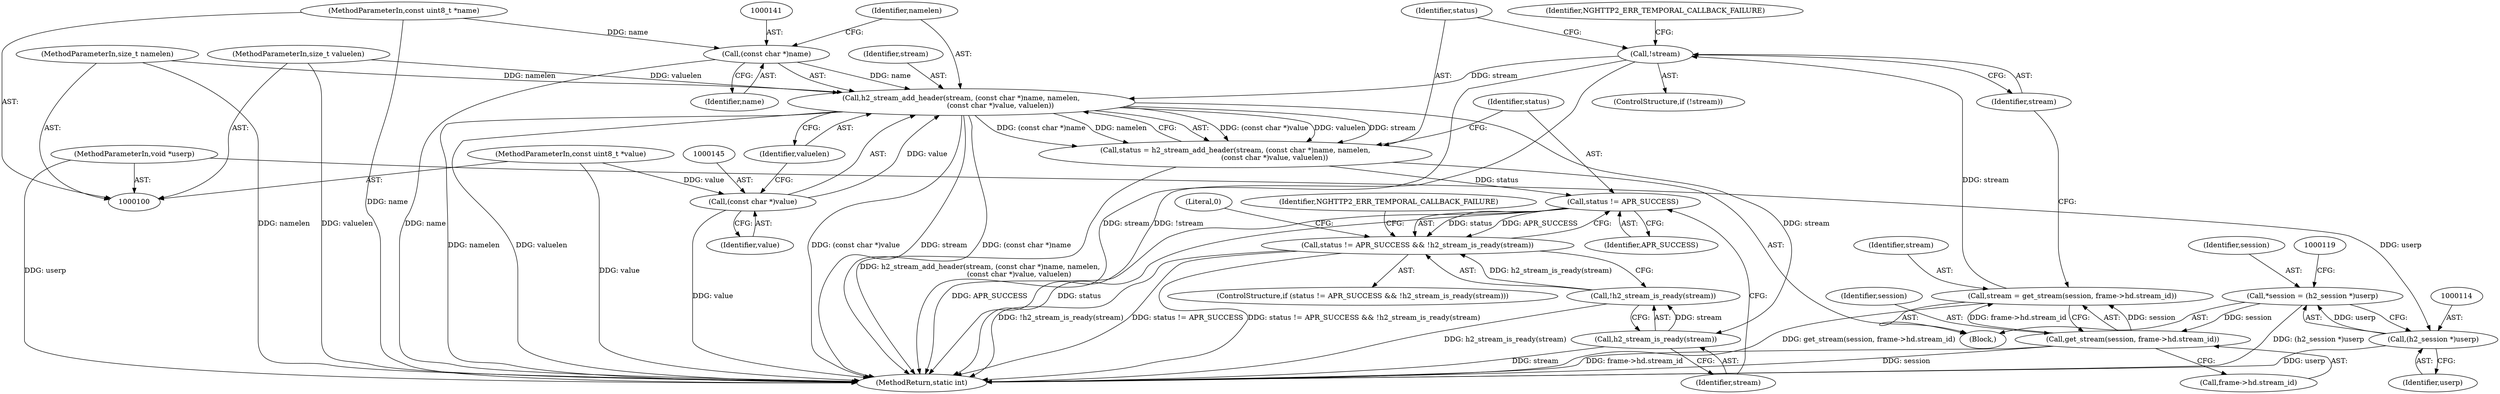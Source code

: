 digraph "1_httpd_29c63b786ae028d82405421585e91283c8fa0da3@pointer" {
"1000138" [label="(Call,h2_stream_add_header(stream, (const char *)name, namelen,\n                                   (const char *)value, valuelen))"];
"1000131" [label="(Call,!stream)"];
"1000121" [label="(Call,stream = get_stream(session, frame->hd.stream_id))"];
"1000123" [label="(Call,get_stream(session, frame->hd.stream_id))"];
"1000111" [label="(Call,*session = (h2_session *)userp)"];
"1000113" [label="(Call,(h2_session *)userp)"];
"1000108" [label="(MethodParameterIn,void *userp)"];
"1000140" [label="(Call,(const char *)name)"];
"1000103" [label="(MethodParameterIn,const uint8_t *name)"];
"1000104" [label="(MethodParameterIn,size_t namelen)"];
"1000144" [label="(Call,(const char *)value)"];
"1000105" [label="(MethodParameterIn,const uint8_t *value)"];
"1000106" [label="(MethodParameterIn,size_t valuelen)"];
"1000136" [label="(Call,status = h2_stream_add_header(stream, (const char *)name, namelen,\n                                   (const char *)value, valuelen))"];
"1000150" [label="(Call,status != APR_SUCCESS)"];
"1000149" [label="(Call,status != APR_SUCCESS && !h2_stream_is_ready(stream))"];
"1000154" [label="(Call,h2_stream_is_ready(stream))"];
"1000153" [label="(Call,!h2_stream_is_ready(stream))"];
"1000139" [label="(Identifier,stream)"];
"1000122" [label="(Identifier,stream)"];
"1000151" [label="(Identifier,status)"];
"1000130" [label="(ControlStructure,if (!stream))"];
"1000137" [label="(Identifier,status)"];
"1000143" [label="(Identifier,namelen)"];
"1000155" [label="(Identifier,stream)"];
"1000104" [label="(MethodParameterIn,size_t namelen)"];
"1000111" [label="(Call,*session = (h2_session *)userp)"];
"1000109" [label="(Block,)"];
"1000140" [label="(Call,(const char *)name)"];
"1000113" [label="(Call,(h2_session *)userp)"];
"1000161" [label="(MethodReturn,static int)"];
"1000142" [label="(Identifier,name)"];
"1000136" [label="(Call,status = h2_stream_add_header(stream, (const char *)name, namelen,\n                                   (const char *)value, valuelen))"];
"1000138" [label="(Call,h2_stream_add_header(stream, (const char *)name, namelen,\n                                   (const char *)value, valuelen))"];
"1000135" [label="(Identifier,NGHTTP2_ERR_TEMPORAL_CALLBACK_FAILURE)"];
"1000147" [label="(Identifier,valuelen)"];
"1000108" [label="(MethodParameterIn,void *userp)"];
"1000148" [label="(ControlStructure,if (status != APR_SUCCESS && !h2_stream_is_ready(stream)))"];
"1000160" [label="(Literal,0)"];
"1000146" [label="(Identifier,value)"];
"1000124" [label="(Identifier,session)"];
"1000153" [label="(Call,!h2_stream_is_ready(stream))"];
"1000131" [label="(Call,!stream)"];
"1000125" [label="(Call,frame->hd.stream_id)"];
"1000112" [label="(Identifier,session)"];
"1000103" [label="(MethodParameterIn,const uint8_t *name)"];
"1000106" [label="(MethodParameterIn,size_t valuelen)"];
"1000149" [label="(Call,status != APR_SUCCESS && !h2_stream_is_ready(stream))"];
"1000154" [label="(Call,h2_stream_is_ready(stream))"];
"1000115" [label="(Identifier,userp)"];
"1000132" [label="(Identifier,stream)"];
"1000152" [label="(Identifier,APR_SUCCESS)"];
"1000105" [label="(MethodParameterIn,const uint8_t *value)"];
"1000150" [label="(Call,status != APR_SUCCESS)"];
"1000158" [label="(Identifier,NGHTTP2_ERR_TEMPORAL_CALLBACK_FAILURE)"];
"1000121" [label="(Call,stream = get_stream(session, frame->hd.stream_id))"];
"1000123" [label="(Call,get_stream(session, frame->hd.stream_id))"];
"1000144" [label="(Call,(const char *)value)"];
"1000138" -> "1000136"  [label="AST: "];
"1000138" -> "1000147"  [label="CFG: "];
"1000139" -> "1000138"  [label="AST: "];
"1000140" -> "1000138"  [label="AST: "];
"1000143" -> "1000138"  [label="AST: "];
"1000144" -> "1000138"  [label="AST: "];
"1000147" -> "1000138"  [label="AST: "];
"1000136" -> "1000138"  [label="CFG: "];
"1000138" -> "1000161"  [label="DDG: stream"];
"1000138" -> "1000161"  [label="DDG: (const char *)name"];
"1000138" -> "1000161"  [label="DDG: (const char *)value"];
"1000138" -> "1000161"  [label="DDG: namelen"];
"1000138" -> "1000161"  [label="DDG: valuelen"];
"1000138" -> "1000136"  [label="DDG: (const char *)value"];
"1000138" -> "1000136"  [label="DDG: valuelen"];
"1000138" -> "1000136"  [label="DDG: stream"];
"1000138" -> "1000136"  [label="DDG: (const char *)name"];
"1000138" -> "1000136"  [label="DDG: namelen"];
"1000131" -> "1000138"  [label="DDG: stream"];
"1000140" -> "1000138"  [label="DDG: name"];
"1000104" -> "1000138"  [label="DDG: namelen"];
"1000144" -> "1000138"  [label="DDG: value"];
"1000106" -> "1000138"  [label="DDG: valuelen"];
"1000138" -> "1000154"  [label="DDG: stream"];
"1000131" -> "1000130"  [label="AST: "];
"1000131" -> "1000132"  [label="CFG: "];
"1000132" -> "1000131"  [label="AST: "];
"1000135" -> "1000131"  [label="CFG: "];
"1000137" -> "1000131"  [label="CFG: "];
"1000131" -> "1000161"  [label="DDG: stream"];
"1000131" -> "1000161"  [label="DDG: !stream"];
"1000121" -> "1000131"  [label="DDG: stream"];
"1000121" -> "1000109"  [label="AST: "];
"1000121" -> "1000123"  [label="CFG: "];
"1000122" -> "1000121"  [label="AST: "];
"1000123" -> "1000121"  [label="AST: "];
"1000132" -> "1000121"  [label="CFG: "];
"1000121" -> "1000161"  [label="DDG: get_stream(session, frame->hd.stream_id)"];
"1000123" -> "1000121"  [label="DDG: session"];
"1000123" -> "1000121"  [label="DDG: frame->hd.stream_id"];
"1000123" -> "1000125"  [label="CFG: "];
"1000124" -> "1000123"  [label="AST: "];
"1000125" -> "1000123"  [label="AST: "];
"1000123" -> "1000161"  [label="DDG: frame->hd.stream_id"];
"1000123" -> "1000161"  [label="DDG: session"];
"1000111" -> "1000123"  [label="DDG: session"];
"1000111" -> "1000109"  [label="AST: "];
"1000111" -> "1000113"  [label="CFG: "];
"1000112" -> "1000111"  [label="AST: "];
"1000113" -> "1000111"  [label="AST: "];
"1000119" -> "1000111"  [label="CFG: "];
"1000111" -> "1000161"  [label="DDG: (h2_session *)userp"];
"1000113" -> "1000111"  [label="DDG: userp"];
"1000113" -> "1000115"  [label="CFG: "];
"1000114" -> "1000113"  [label="AST: "];
"1000115" -> "1000113"  [label="AST: "];
"1000113" -> "1000161"  [label="DDG: userp"];
"1000108" -> "1000113"  [label="DDG: userp"];
"1000108" -> "1000100"  [label="AST: "];
"1000108" -> "1000161"  [label="DDG: userp"];
"1000140" -> "1000142"  [label="CFG: "];
"1000141" -> "1000140"  [label="AST: "];
"1000142" -> "1000140"  [label="AST: "];
"1000143" -> "1000140"  [label="CFG: "];
"1000140" -> "1000161"  [label="DDG: name"];
"1000103" -> "1000140"  [label="DDG: name"];
"1000103" -> "1000100"  [label="AST: "];
"1000103" -> "1000161"  [label="DDG: name"];
"1000104" -> "1000100"  [label="AST: "];
"1000104" -> "1000161"  [label="DDG: namelen"];
"1000144" -> "1000146"  [label="CFG: "];
"1000145" -> "1000144"  [label="AST: "];
"1000146" -> "1000144"  [label="AST: "];
"1000147" -> "1000144"  [label="CFG: "];
"1000144" -> "1000161"  [label="DDG: value"];
"1000105" -> "1000144"  [label="DDG: value"];
"1000105" -> "1000100"  [label="AST: "];
"1000105" -> "1000161"  [label="DDG: value"];
"1000106" -> "1000100"  [label="AST: "];
"1000106" -> "1000161"  [label="DDG: valuelen"];
"1000136" -> "1000109"  [label="AST: "];
"1000137" -> "1000136"  [label="AST: "];
"1000151" -> "1000136"  [label="CFG: "];
"1000136" -> "1000161"  [label="DDG: h2_stream_add_header(stream, (const char *)name, namelen,\n                                   (const char *)value, valuelen)"];
"1000136" -> "1000150"  [label="DDG: status"];
"1000150" -> "1000149"  [label="AST: "];
"1000150" -> "1000152"  [label="CFG: "];
"1000151" -> "1000150"  [label="AST: "];
"1000152" -> "1000150"  [label="AST: "];
"1000155" -> "1000150"  [label="CFG: "];
"1000149" -> "1000150"  [label="CFG: "];
"1000150" -> "1000161"  [label="DDG: status"];
"1000150" -> "1000161"  [label="DDG: APR_SUCCESS"];
"1000150" -> "1000149"  [label="DDG: status"];
"1000150" -> "1000149"  [label="DDG: APR_SUCCESS"];
"1000149" -> "1000148"  [label="AST: "];
"1000149" -> "1000153"  [label="CFG: "];
"1000153" -> "1000149"  [label="AST: "];
"1000158" -> "1000149"  [label="CFG: "];
"1000160" -> "1000149"  [label="CFG: "];
"1000149" -> "1000161"  [label="DDG: status != APR_SUCCESS && !h2_stream_is_ready(stream)"];
"1000149" -> "1000161"  [label="DDG: !h2_stream_is_ready(stream)"];
"1000149" -> "1000161"  [label="DDG: status != APR_SUCCESS"];
"1000153" -> "1000149"  [label="DDG: h2_stream_is_ready(stream)"];
"1000154" -> "1000153"  [label="AST: "];
"1000154" -> "1000155"  [label="CFG: "];
"1000155" -> "1000154"  [label="AST: "];
"1000153" -> "1000154"  [label="CFG: "];
"1000154" -> "1000161"  [label="DDG: stream"];
"1000154" -> "1000153"  [label="DDG: stream"];
"1000153" -> "1000161"  [label="DDG: h2_stream_is_ready(stream)"];
}
